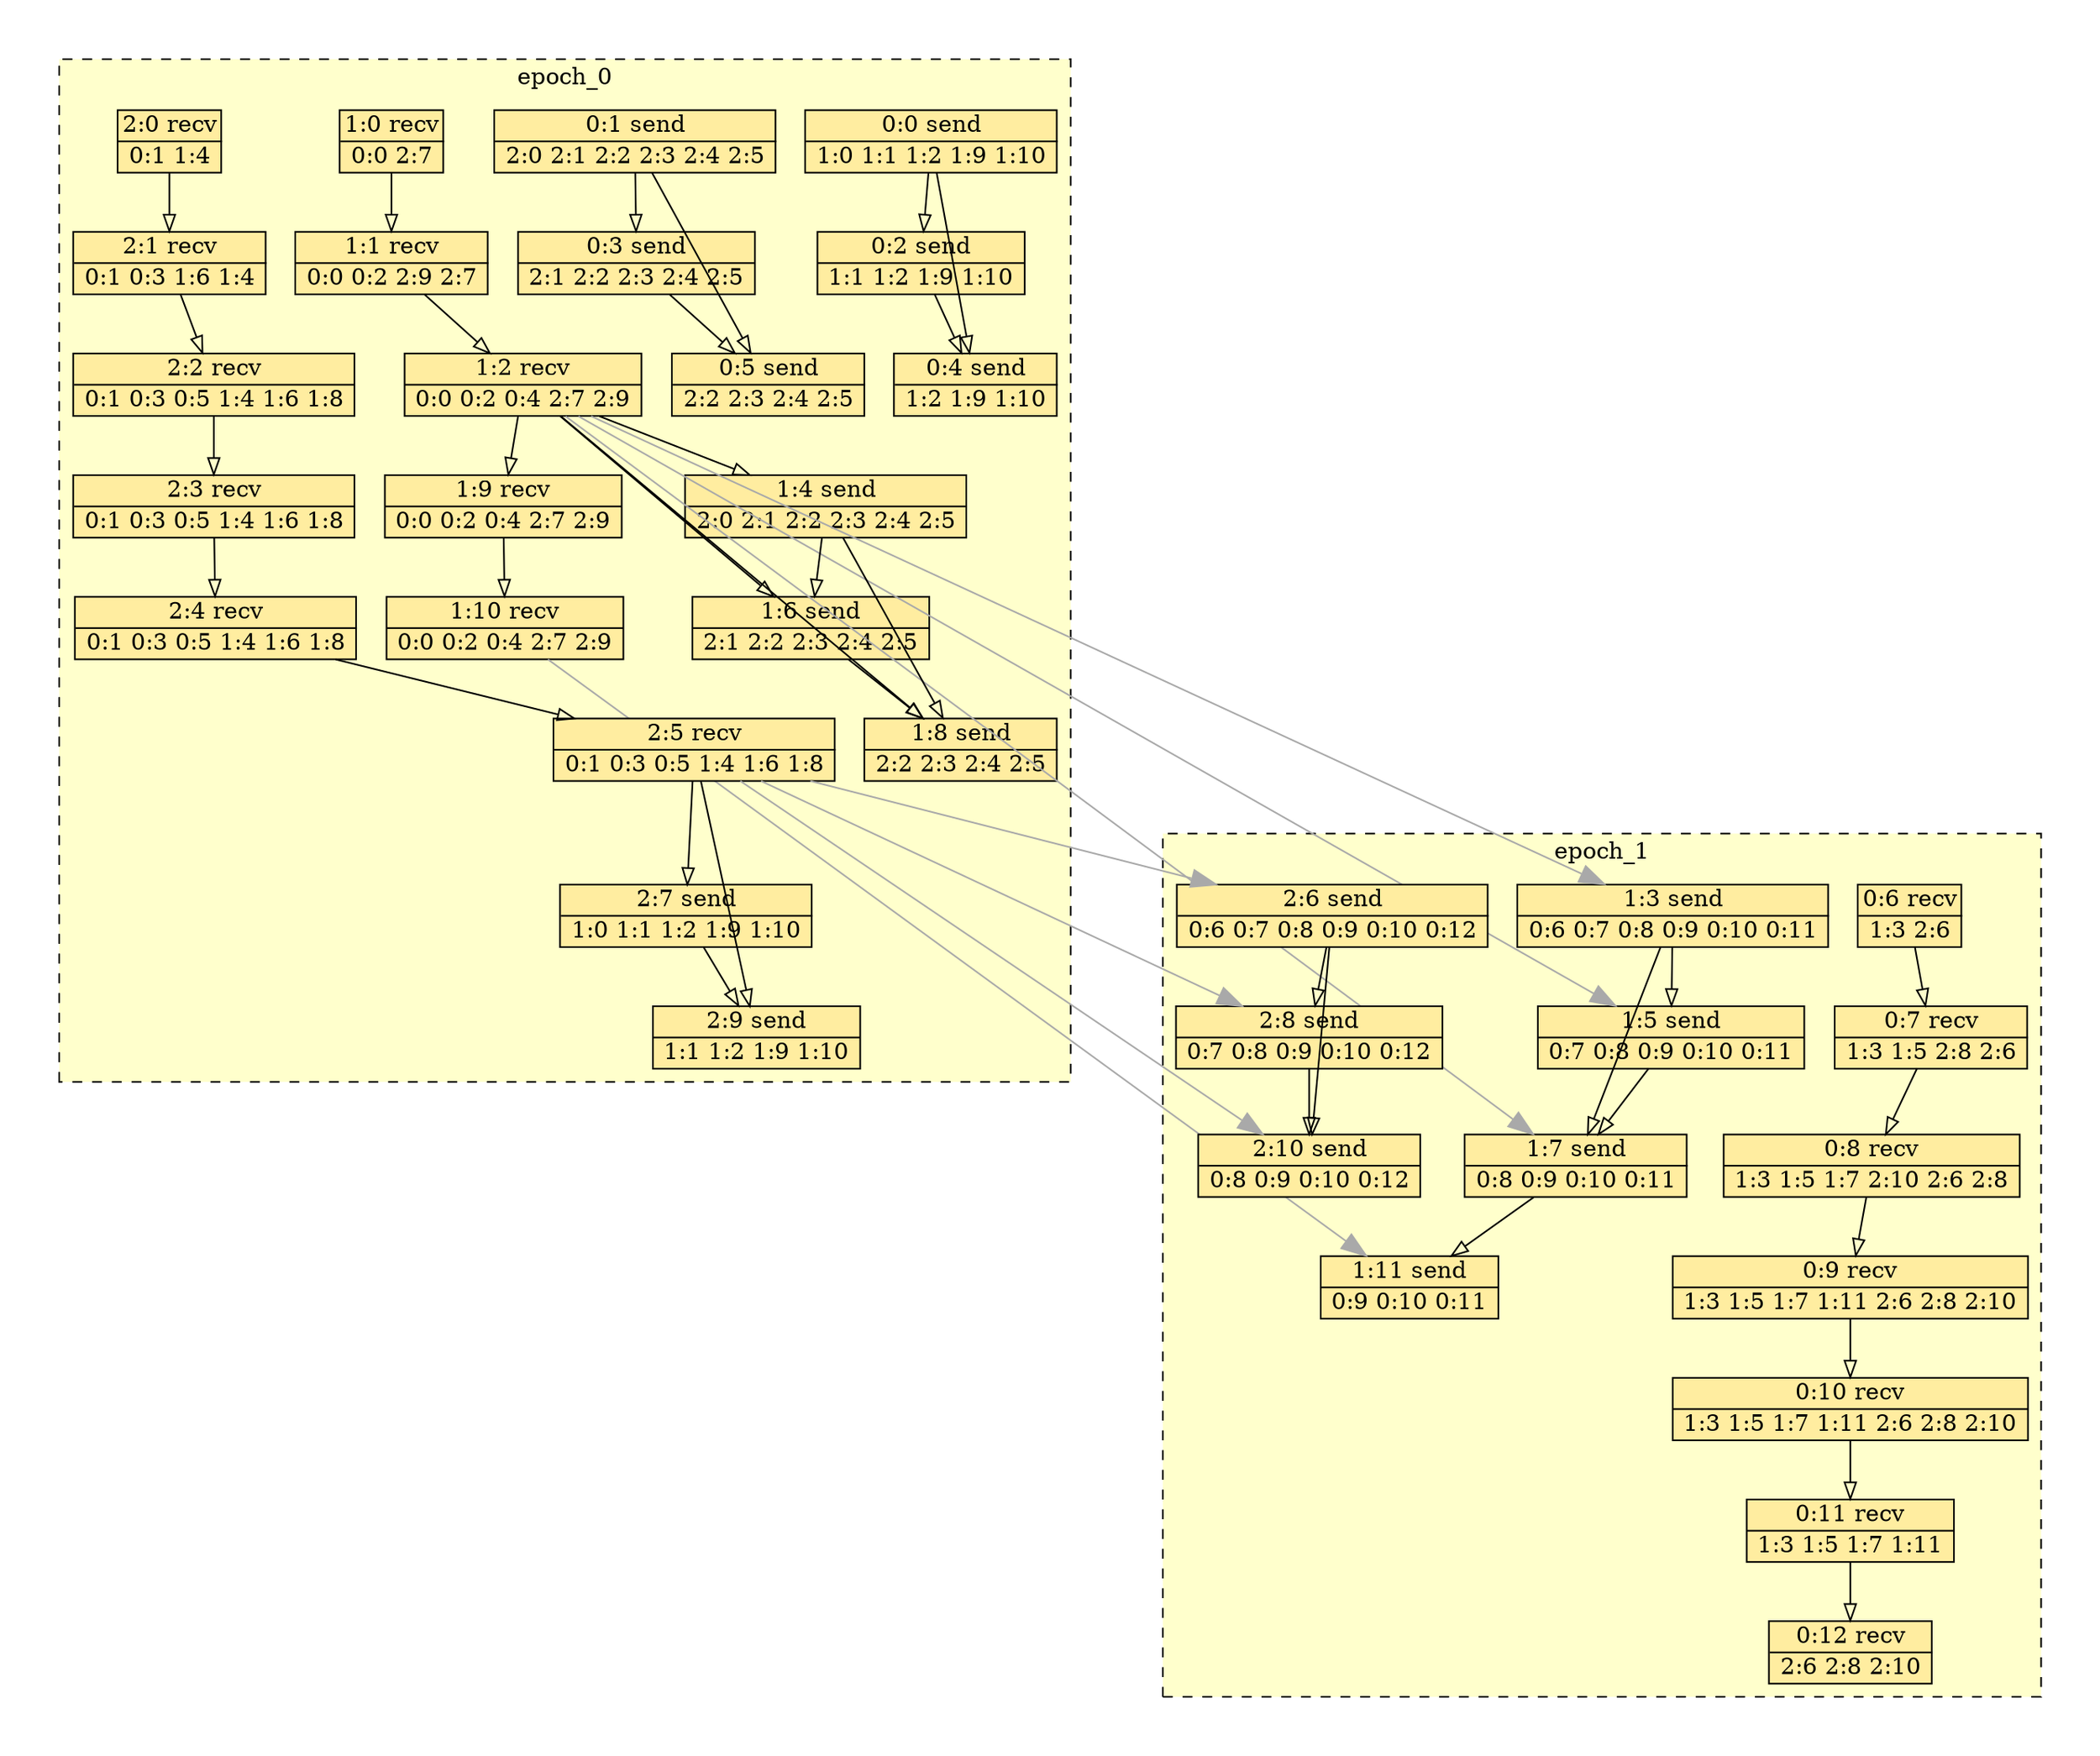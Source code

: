 digraph{node[shape=none margin=0 style=filled colorscheme=ylorrd9 fillcolor=2];compound=true;splines=line;subgraph clusterdummy0_0{style=invis;subgraph clusterdummy0_1{style=invis;subgraph clusterdummy0_2{style=invis;subgraph cluster0{style=dashed;colorscheme=ylorrd9;bgcolor=1;edge[arrowhead=empty];label=epoch_0;0[label=<<table border="0" cellborder="0" cellspacing="0"><tr><td>0:0 send</td></tr><hr/><tr><td> 1:0 1:1 1:2 1:9 1:10 </td></tr></table>>];1[label=<<table border="0" cellborder="0" cellspacing="0"><tr><td>0:1 send</td></tr><hr/><tr><td> 2:0 2:1 2:2 2:3 2:4 2:5 </td></tr></table>>];2[label=<<table border="0" cellborder="0" cellspacing="0"><tr><td>0:2 send</td></tr><hr/><tr><td> 1:1 1:2 1:9 1:10 </td></tr></table>>];0->2;3[label=<<table border="0" cellborder="0" cellspacing="0"><tr><td>0:3 send</td></tr><hr/><tr><td> 2:1 2:2 2:3 2:4 2:5 </td></tr></table>>];1->3;4[label=<<table border="0" cellborder="0" cellspacing="0"><tr><td>0:4 send</td></tr><hr/><tr><td> 1:2 1:9 1:10 </td></tr></table>>];2->4;0->4;5[label=<<table border="0" cellborder="0" cellspacing="0"><tr><td>0:5 send</td></tr><hr/><tr><td> 2:2 2:3 2:4 2:5 </td></tr></table>>];3->5;1->5;13[label=<<table border="0" cellborder="0" cellspacing="0"><tr><td>1:0 recv</td></tr><hr/><tr><td> 0:0 2:7 </td></tr></table>>];14[label=<<table border="0" cellborder="0" cellspacing="0"><tr><td>1:1 recv</td></tr><hr/><tr><td> 0:0 0:2 2:9 2:7 </td></tr></table>>];13->14;15[label=<<table border="0" cellborder="0" cellspacing="0"><tr><td>1:2 recv</td></tr><hr/><tr><td> 0:0 0:2 0:4 2:7 2:9 </td></tr></table>>];14->15;17[label=<<table border="0" cellborder="0" cellspacing="0"><tr><td>1:4 send</td></tr><hr/><tr><td> 2:0 2:1 2:2 2:3 2:4 2:5 </td></tr></table>>];15->17;19[label=<<table border="0" cellborder="0" cellspacing="0"><tr><td>1:6 send</td></tr><hr/><tr><td> 2:1 2:2 2:3 2:4 2:5 </td></tr></table>>];17->19;15->19;21[label=<<table border="0" cellborder="0" cellspacing="0"><tr><td>1:8 send</td></tr><hr/><tr><td> 2:2 2:3 2:4 2:5 </td></tr></table>>];19->21;17->21;15->21;22[label=<<table border="0" cellborder="0" cellspacing="0"><tr><td>1:9 recv</td></tr><hr/><tr><td> 0:0 0:2 0:4 2:7 2:9 </td></tr></table>>];15->22;23[label=<<table border="0" cellborder="0" cellspacing="0"><tr><td>1:10 recv</td></tr><hr/><tr><td> 0:0 0:2 0:4 2:7 2:9 </td></tr></table>>];22->23;25[label=<<table border="0" cellborder="0" cellspacing="0"><tr><td>2:0 recv</td></tr><hr/><tr><td> 0:1 1:4 </td></tr></table>>];26[label=<<table border="0" cellborder="0" cellspacing="0"><tr><td>2:1 recv</td></tr><hr/><tr><td> 0:1 0:3 1:6 1:4 </td></tr></table>>];25->26;27[label=<<table border="0" cellborder="0" cellspacing="0"><tr><td>2:2 recv</td></tr><hr/><tr><td> 0:1 0:3 0:5 1:4 1:6 1:8 </td></tr></table>>];26->27;28[label=<<table border="0" cellborder="0" cellspacing="0"><tr><td>2:3 recv</td></tr><hr/><tr><td> 0:1 0:3 0:5 1:4 1:6 1:8 </td></tr></table>>];27->28;29[label=<<table border="0" cellborder="0" cellspacing="0"><tr><td>2:4 recv</td></tr><hr/><tr><td> 0:1 0:3 0:5 1:4 1:6 1:8 </td></tr></table>>];28->29;30[label=<<table border="0" cellborder="0" cellspacing="0"><tr><td>2:5 recv</td></tr><hr/><tr><td> 0:1 0:3 0:5 1:4 1:6 1:8 </td></tr></table>>];29->30;32[label=<<table border="0" cellborder="0" cellspacing="0"><tr><td>2:7 send</td></tr><hr/><tr><td> 1:0 1:1 1:2 1:9 1:10 </td></tr></table>>];30->32;34[label=<<table border="0" cellborder="0" cellspacing="0"><tr><td>2:9 send</td></tr><hr/><tr><td> 1:1 1:2 1:9 1:10 </td></tr></table>>];32->34;30->34;}}}}subgraph clusterdummy1_0{style=invis;subgraph clusterdummy1_1{style=invis;subgraph clusterdummy1_2{style=invis;subgraph cluster1{style=dashed;colorscheme=ylorrd9;bgcolor=1;edge[arrowhead=empty];label=epoch_1;6[label=<<table border="0" cellborder="0" cellspacing="0"><tr><td>0:6 recv</td></tr><hr/><tr><td> 1:3 2:6 </td></tr></table>>];7[label=<<table border="0" cellborder="0" cellspacing="0"><tr><td>0:7 recv</td></tr><hr/><tr><td> 1:3 1:5 2:8 2:6 </td></tr></table>>];6->7;8[label=<<table border="0" cellborder="0" cellspacing="0"><tr><td>0:8 recv</td></tr><hr/><tr><td> 1:3 1:5 1:7 2:10 2:6 2:8 </td></tr></table>>];7->8;9[label=<<table border="0" cellborder="0" cellspacing="0"><tr><td>0:9 recv</td></tr><hr/><tr><td> 1:3 1:5 1:7 1:11 2:6 2:8 2:10 </td></tr></table>>];8->9;10[label=<<table border="0" cellborder="0" cellspacing="0"><tr><td>0:10 recv</td></tr><hr/><tr><td> 1:3 1:5 1:7 1:11 2:6 2:8 2:10 </td></tr></table>>];9->10;11[label=<<table border="0" cellborder="0" cellspacing="0"><tr><td>0:11 recv</td></tr><hr/><tr><td> 1:3 1:5 1:7 1:11 </td></tr></table>>];10->11;12[label=<<table border="0" cellborder="0" cellspacing="0"><tr><td>0:12 recv</td></tr><hr/><tr><td> 2:6 2:8 2:10 </td></tr></table>>];11->12;16[label=<<table border="0" cellborder="0" cellspacing="0"><tr><td>1:3 send</td></tr><hr/><tr><td> 0:6 0:7 0:8 0:9 0:10 0:11 </td></tr></table>>];18[label=<<table border="0" cellborder="0" cellspacing="0"><tr><td>1:5 send</td></tr><hr/><tr><td> 0:7 0:8 0:9 0:10 0:11 </td></tr></table>>];16->18;20[label=<<table border="0" cellborder="0" cellspacing="0"><tr><td>1:7 send</td></tr><hr/><tr><td> 0:8 0:9 0:10 0:11 </td></tr></table>>];18->20;16->20;24[label=<<table border="0" cellborder="0" cellspacing="0"><tr><td>1:11 send</td></tr><hr/><tr><td> 0:9 0:10 0:11 </td></tr></table>>];20->24;31[label=<<table border="0" cellborder="0" cellspacing="0"><tr><td>2:6 send</td></tr><hr/><tr><td> 0:6 0:7 0:8 0:9 0:10 0:12 </td></tr></table>>];33[label=<<table border="0" cellborder="0" cellspacing="0"><tr><td>2:8 send</td></tr><hr/><tr><td> 0:7 0:8 0:9 0:10 0:12 </td></tr></table>>];31->33;35[label=<<table border="0" cellborder="0" cellspacing="0"><tr><td>2:10 send</td></tr><hr/><tr><td> 0:8 0:9 0:10 0:12 </td></tr></table>>];33->35;31->35;}}}}subgraph{edge[color=darkgray arrowsize=1.5];15->16;15->18;15->20;23->24;30->31;30->33;30->35;}}